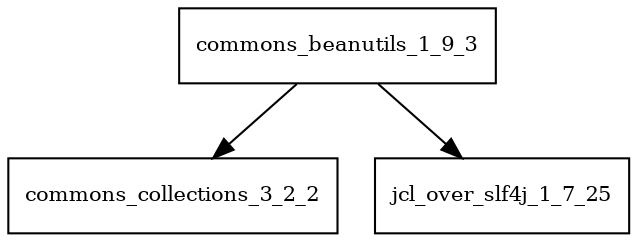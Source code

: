 digraph commons_beanutils_1_9_3_dependencies {
  node [shape = box, fontsize=10.0];
  commons_beanutils_1_9_3 -> commons_collections_3_2_2;
  commons_beanutils_1_9_3 -> jcl_over_slf4j_1_7_25;
}
